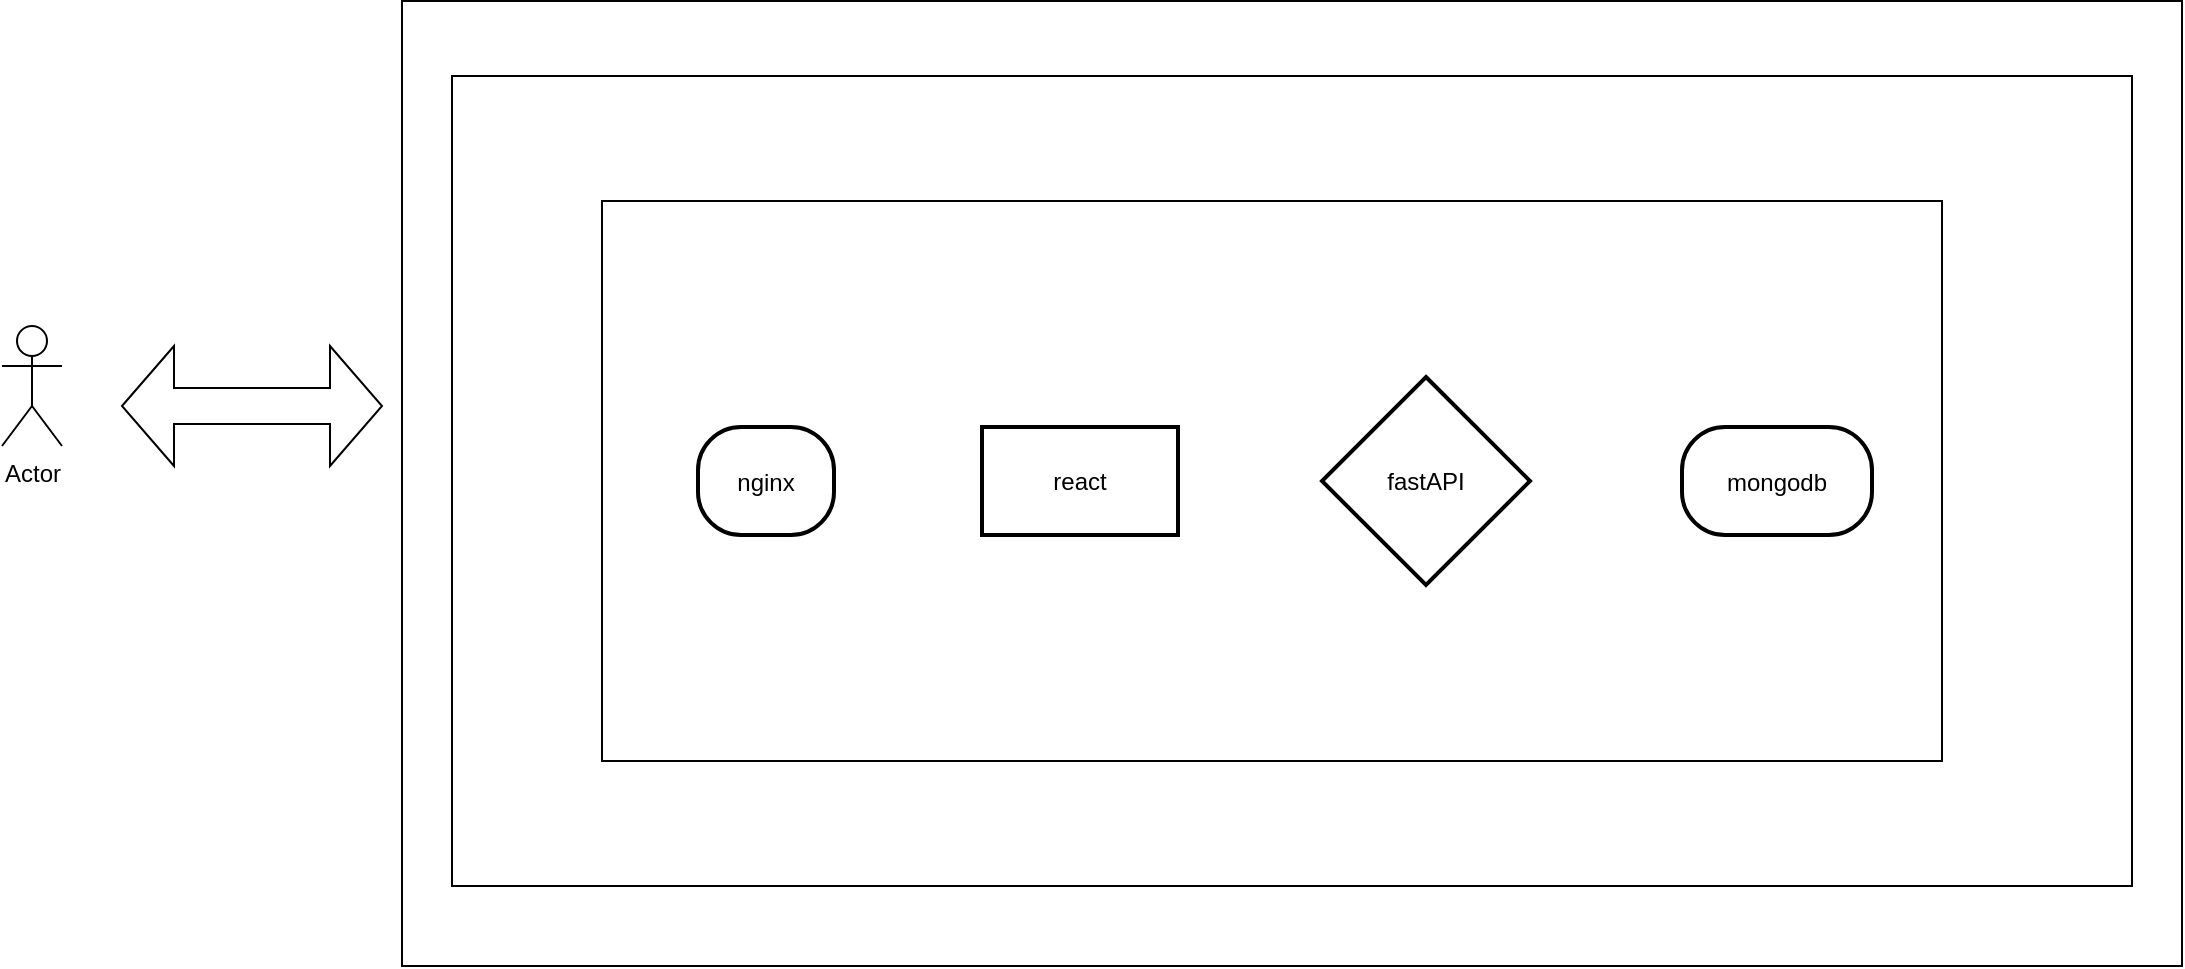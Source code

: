 <mxfile version="26.0.5">
  <diagram name="Page-1" id="g9jHbcUS_vka8e6NY3VQ">
    <mxGraphModel dx="1900" dy="565" grid="1" gridSize="10" guides="1" tooltips="1" connect="1" arrows="1" fold="1" page="1" pageScale="1" pageWidth="850" pageHeight="1100" math="0" shadow="0">
      <root>
        <mxCell id="0" />
        <mxCell id="1" parent="0" />
        <mxCell id="hw2XOn7Ny-QnB-BcPnhI-9" value="Actor" style="shape=umlActor;verticalLabelPosition=bottom;verticalAlign=top;html=1;outlineConnect=0;" vertex="1" parent="1">
          <mxGeometry x="-10" y="340" width="30" height="60" as="geometry" />
        </mxCell>
        <mxCell id="hw2XOn7Ny-QnB-BcPnhI-19" value="" style="shape=doubleArrow;whiteSpace=wrap;html=1;" vertex="1" parent="1">
          <mxGeometry x="50" y="350" width="130" height="60" as="geometry" />
        </mxCell>
        <mxCell id="hw2XOn7Ny-QnB-BcPnhI-22" value="" style="rounded=0;whiteSpace=wrap;html=1;" vertex="1" parent="1">
          <mxGeometry x="190" y="177.5" width="890" height="482.5" as="geometry" />
        </mxCell>
        <mxCell id="hw2XOn7Ny-QnB-BcPnhI-21" value="" style="rounded=0;whiteSpace=wrap;html=1;" vertex="1" parent="1">
          <mxGeometry x="215" y="215" width="840" height="405" as="geometry" />
        </mxCell>
        <mxCell id="hw2XOn7Ny-QnB-BcPnhI-20" value="" style="group" vertex="1" connectable="0" parent="1">
          <mxGeometry x="290" y="277.5" width="670" height="280" as="geometry" />
        </mxCell>
        <mxCell id="hw2XOn7Ny-QnB-BcPnhI-10" value="" style="rounded=0;whiteSpace=wrap;html=1;" vertex="1" parent="hw2XOn7Ny-QnB-BcPnhI-20">
          <mxGeometry width="670" height="280" as="geometry" />
        </mxCell>
        <mxCell id="hw2XOn7Ny-QnB-BcPnhI-13" value="nginx" style="rounded=1;arcSize=40;strokeWidth=2" vertex="1" parent="hw2XOn7Ny-QnB-BcPnhI-20">
          <mxGeometry x="48" y="113" width="68" height="54" as="geometry" />
        </mxCell>
        <mxCell id="hw2XOn7Ny-QnB-BcPnhI-14" value="react" style="whiteSpace=wrap;strokeWidth=2;" vertex="1" parent="hw2XOn7Ny-QnB-BcPnhI-20">
          <mxGeometry x="190" y="113" width="98" height="54" as="geometry" />
        </mxCell>
        <mxCell id="hw2XOn7Ny-QnB-BcPnhI-15" value="fastAPI" style="rhombus;strokeWidth=2;whiteSpace=wrap;" vertex="1" parent="hw2XOn7Ny-QnB-BcPnhI-20">
          <mxGeometry x="360" y="88" width="104" height="104" as="geometry" />
        </mxCell>
        <mxCell id="hw2XOn7Ny-QnB-BcPnhI-16" value="mongodb" style="rounded=1;arcSize=40;strokeWidth=2" vertex="1" parent="hw2XOn7Ny-QnB-BcPnhI-20">
          <mxGeometry x="540" y="113" width="95" height="54" as="geometry" />
        </mxCell>
      </root>
    </mxGraphModel>
  </diagram>
</mxfile>
